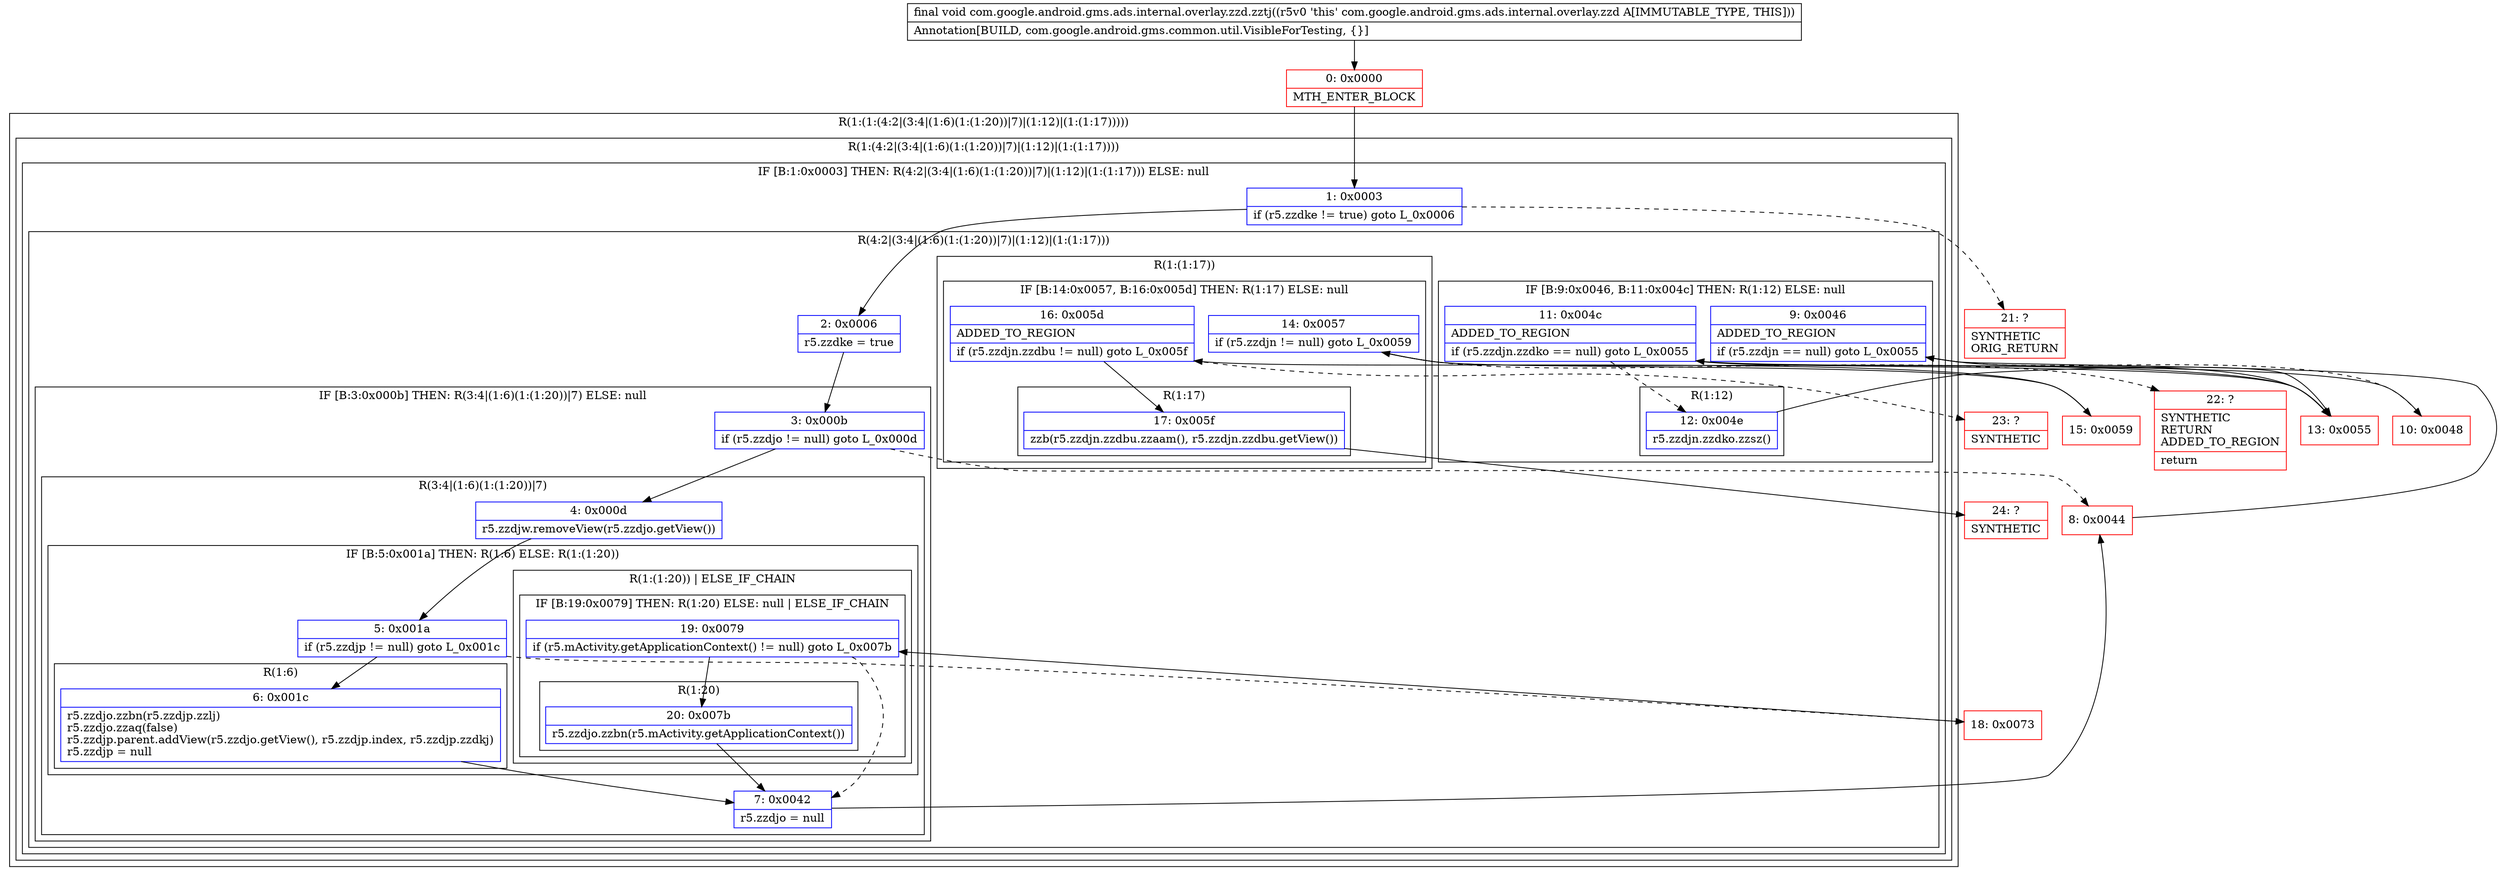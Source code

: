 digraph "CFG forcom.google.android.gms.ads.internal.overlay.zzd.zztj()V" {
subgraph cluster_Region_1834350489 {
label = "R(1:(1:(4:2|(3:4|(1:6)(1:(1:20))|7)|(1:12)|(1:(1:17)))))";
node [shape=record,color=blue];
subgraph cluster_Region_337585756 {
label = "R(1:(4:2|(3:4|(1:6)(1:(1:20))|7)|(1:12)|(1:(1:17))))";
node [shape=record,color=blue];
subgraph cluster_IfRegion_76410002 {
label = "IF [B:1:0x0003] THEN: R(4:2|(3:4|(1:6)(1:(1:20))|7)|(1:12)|(1:(1:17))) ELSE: null";
node [shape=record,color=blue];
Node_1 [shape=record,label="{1\:\ 0x0003|if (r5.zzdke != true) goto L_0x0006\l}"];
subgraph cluster_Region_1133591014 {
label = "R(4:2|(3:4|(1:6)(1:(1:20))|7)|(1:12)|(1:(1:17)))";
node [shape=record,color=blue];
Node_2 [shape=record,label="{2\:\ 0x0006|r5.zzdke = true\l}"];
subgraph cluster_IfRegion_29030194 {
label = "IF [B:3:0x000b] THEN: R(3:4|(1:6)(1:(1:20))|7) ELSE: null";
node [shape=record,color=blue];
Node_3 [shape=record,label="{3\:\ 0x000b|if (r5.zzdjo != null) goto L_0x000d\l}"];
subgraph cluster_Region_1828330655 {
label = "R(3:4|(1:6)(1:(1:20))|7)";
node [shape=record,color=blue];
Node_4 [shape=record,label="{4\:\ 0x000d|r5.zzdjw.removeView(r5.zzdjo.getView())\l}"];
subgraph cluster_IfRegion_125338862 {
label = "IF [B:5:0x001a] THEN: R(1:6) ELSE: R(1:(1:20))";
node [shape=record,color=blue];
Node_5 [shape=record,label="{5\:\ 0x001a|if (r5.zzdjp != null) goto L_0x001c\l}"];
subgraph cluster_Region_1298977774 {
label = "R(1:6)";
node [shape=record,color=blue];
Node_6 [shape=record,label="{6\:\ 0x001c|r5.zzdjo.zzbn(r5.zzdjp.zzlj)\lr5.zzdjo.zzaq(false)\lr5.zzdjp.parent.addView(r5.zzdjo.getView(), r5.zzdjp.index, r5.zzdjp.zzdkj)\lr5.zzdjp = null\l}"];
}
subgraph cluster_Region_465157654 {
label = "R(1:(1:20)) | ELSE_IF_CHAIN\l";
node [shape=record,color=blue];
subgraph cluster_IfRegion_656103194 {
label = "IF [B:19:0x0079] THEN: R(1:20) ELSE: null | ELSE_IF_CHAIN\l";
node [shape=record,color=blue];
Node_19 [shape=record,label="{19\:\ 0x0079|if (r5.mActivity.getApplicationContext() != null) goto L_0x007b\l}"];
subgraph cluster_Region_1686632675 {
label = "R(1:20)";
node [shape=record,color=blue];
Node_20 [shape=record,label="{20\:\ 0x007b|r5.zzdjo.zzbn(r5.mActivity.getApplicationContext())\l}"];
}
}
}
}
Node_7 [shape=record,label="{7\:\ 0x0042|r5.zzdjo = null\l}"];
}
}
subgraph cluster_IfRegion_1331672126 {
label = "IF [B:9:0x0046, B:11:0x004c] THEN: R(1:12) ELSE: null";
node [shape=record,color=blue];
Node_9 [shape=record,label="{9\:\ 0x0046|ADDED_TO_REGION\l|if (r5.zzdjn == null) goto L_0x0055\l}"];
Node_11 [shape=record,label="{11\:\ 0x004c|ADDED_TO_REGION\l|if (r5.zzdjn.zzdko == null) goto L_0x0055\l}"];
subgraph cluster_Region_423684813 {
label = "R(1:12)";
node [shape=record,color=blue];
Node_12 [shape=record,label="{12\:\ 0x004e|r5.zzdjn.zzdko.zzsz()\l}"];
}
}
subgraph cluster_Region_1679744376 {
label = "R(1:(1:17))";
node [shape=record,color=blue];
subgraph cluster_IfRegion_1065710072 {
label = "IF [B:14:0x0057, B:16:0x005d] THEN: R(1:17) ELSE: null";
node [shape=record,color=blue];
Node_14 [shape=record,label="{14\:\ 0x0057|if (r5.zzdjn != null) goto L_0x0059\l}"];
Node_16 [shape=record,label="{16\:\ 0x005d|ADDED_TO_REGION\l|if (r5.zzdjn.zzdbu != null) goto L_0x005f\l}"];
subgraph cluster_Region_222944370 {
label = "R(1:17)";
node [shape=record,color=blue];
Node_17 [shape=record,label="{17\:\ 0x005f|zzb(r5.zzdjn.zzdbu.zzaam(), r5.zzdjn.zzdbu.getView())\l}"];
}
}
}
}
}
}
}
Node_0 [shape=record,color=red,label="{0\:\ 0x0000|MTH_ENTER_BLOCK\l}"];
Node_8 [shape=record,color=red,label="{8\:\ 0x0044}"];
Node_10 [shape=record,color=red,label="{10\:\ 0x0048}"];
Node_13 [shape=record,color=red,label="{13\:\ 0x0055}"];
Node_15 [shape=record,color=red,label="{15\:\ 0x0059}"];
Node_18 [shape=record,color=red,label="{18\:\ 0x0073}"];
Node_21 [shape=record,color=red,label="{21\:\ ?|SYNTHETIC\lORIG_RETURN\l}"];
Node_22 [shape=record,color=red,label="{22\:\ ?|SYNTHETIC\lRETURN\lADDED_TO_REGION\l|return\l}"];
Node_23 [shape=record,color=red,label="{23\:\ ?|SYNTHETIC\l}"];
Node_24 [shape=record,color=red,label="{24\:\ ?|SYNTHETIC\l}"];
MethodNode[shape=record,label="{final void com.google.android.gms.ads.internal.overlay.zzd.zztj((r5v0 'this' com.google.android.gms.ads.internal.overlay.zzd A[IMMUTABLE_TYPE, THIS]))  | Annotation[BUILD, com.google.android.gms.common.util.VisibleForTesting, \{\}]\l}"];
MethodNode -> Node_0;
Node_1 -> Node_2;
Node_1 -> Node_21[style=dashed];
Node_2 -> Node_3;
Node_3 -> Node_4;
Node_3 -> Node_8[style=dashed];
Node_4 -> Node_5;
Node_5 -> Node_6;
Node_5 -> Node_18[style=dashed];
Node_6 -> Node_7;
Node_19 -> Node_7[style=dashed];
Node_19 -> Node_20;
Node_20 -> Node_7;
Node_7 -> Node_8;
Node_9 -> Node_10[style=dashed];
Node_9 -> Node_13;
Node_11 -> Node_12[style=dashed];
Node_11 -> Node_13;
Node_12 -> Node_13;
Node_14 -> Node_15;
Node_14 -> Node_22[style=dashed];
Node_16 -> Node_17;
Node_16 -> Node_23[style=dashed];
Node_17 -> Node_24;
Node_0 -> Node_1;
Node_8 -> Node_9;
Node_10 -> Node_11;
Node_13 -> Node_14;
Node_15 -> Node_16;
Node_18 -> Node_19;
}

